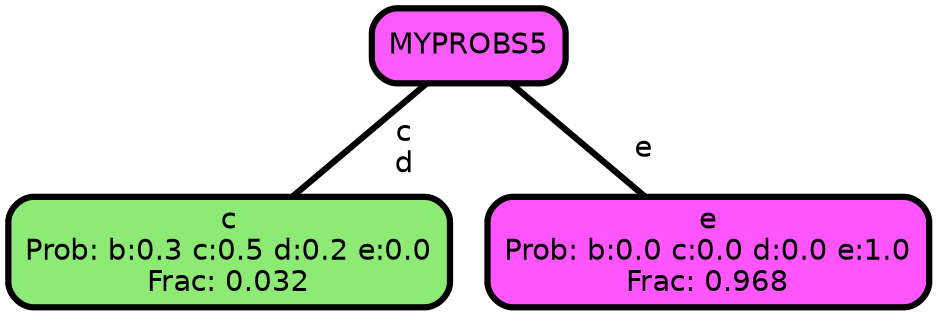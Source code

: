 graph Tree {
node [shape=box, style="filled, rounded",color="black",penwidth="3",fontcolor="black",                 fontname=helvetica] ;
graph [ranksep="0 equally", splines=straight,                 bgcolor=transparent, dpi=200] ;
edge [fontname=helvetica, color=black] ;
0 [label="c
Prob: b:0.3 c:0.5 d:0.2 e:0.0
Frac: 0.032", fillcolor="#8dea75"] ;
1 [label="MYPROBS5", fillcolor="#fb5afa"] ;
2 [label="e
Prob: b:0.0 c:0.0 d:0.0 e:1.0
Frac: 0.968", fillcolor="#fe55fe"] ;
1 -- 0 [label=" c\n d",penwidth=3] ;
1 -- 2 [label=" e",penwidth=3] ;
{rank = same;}}